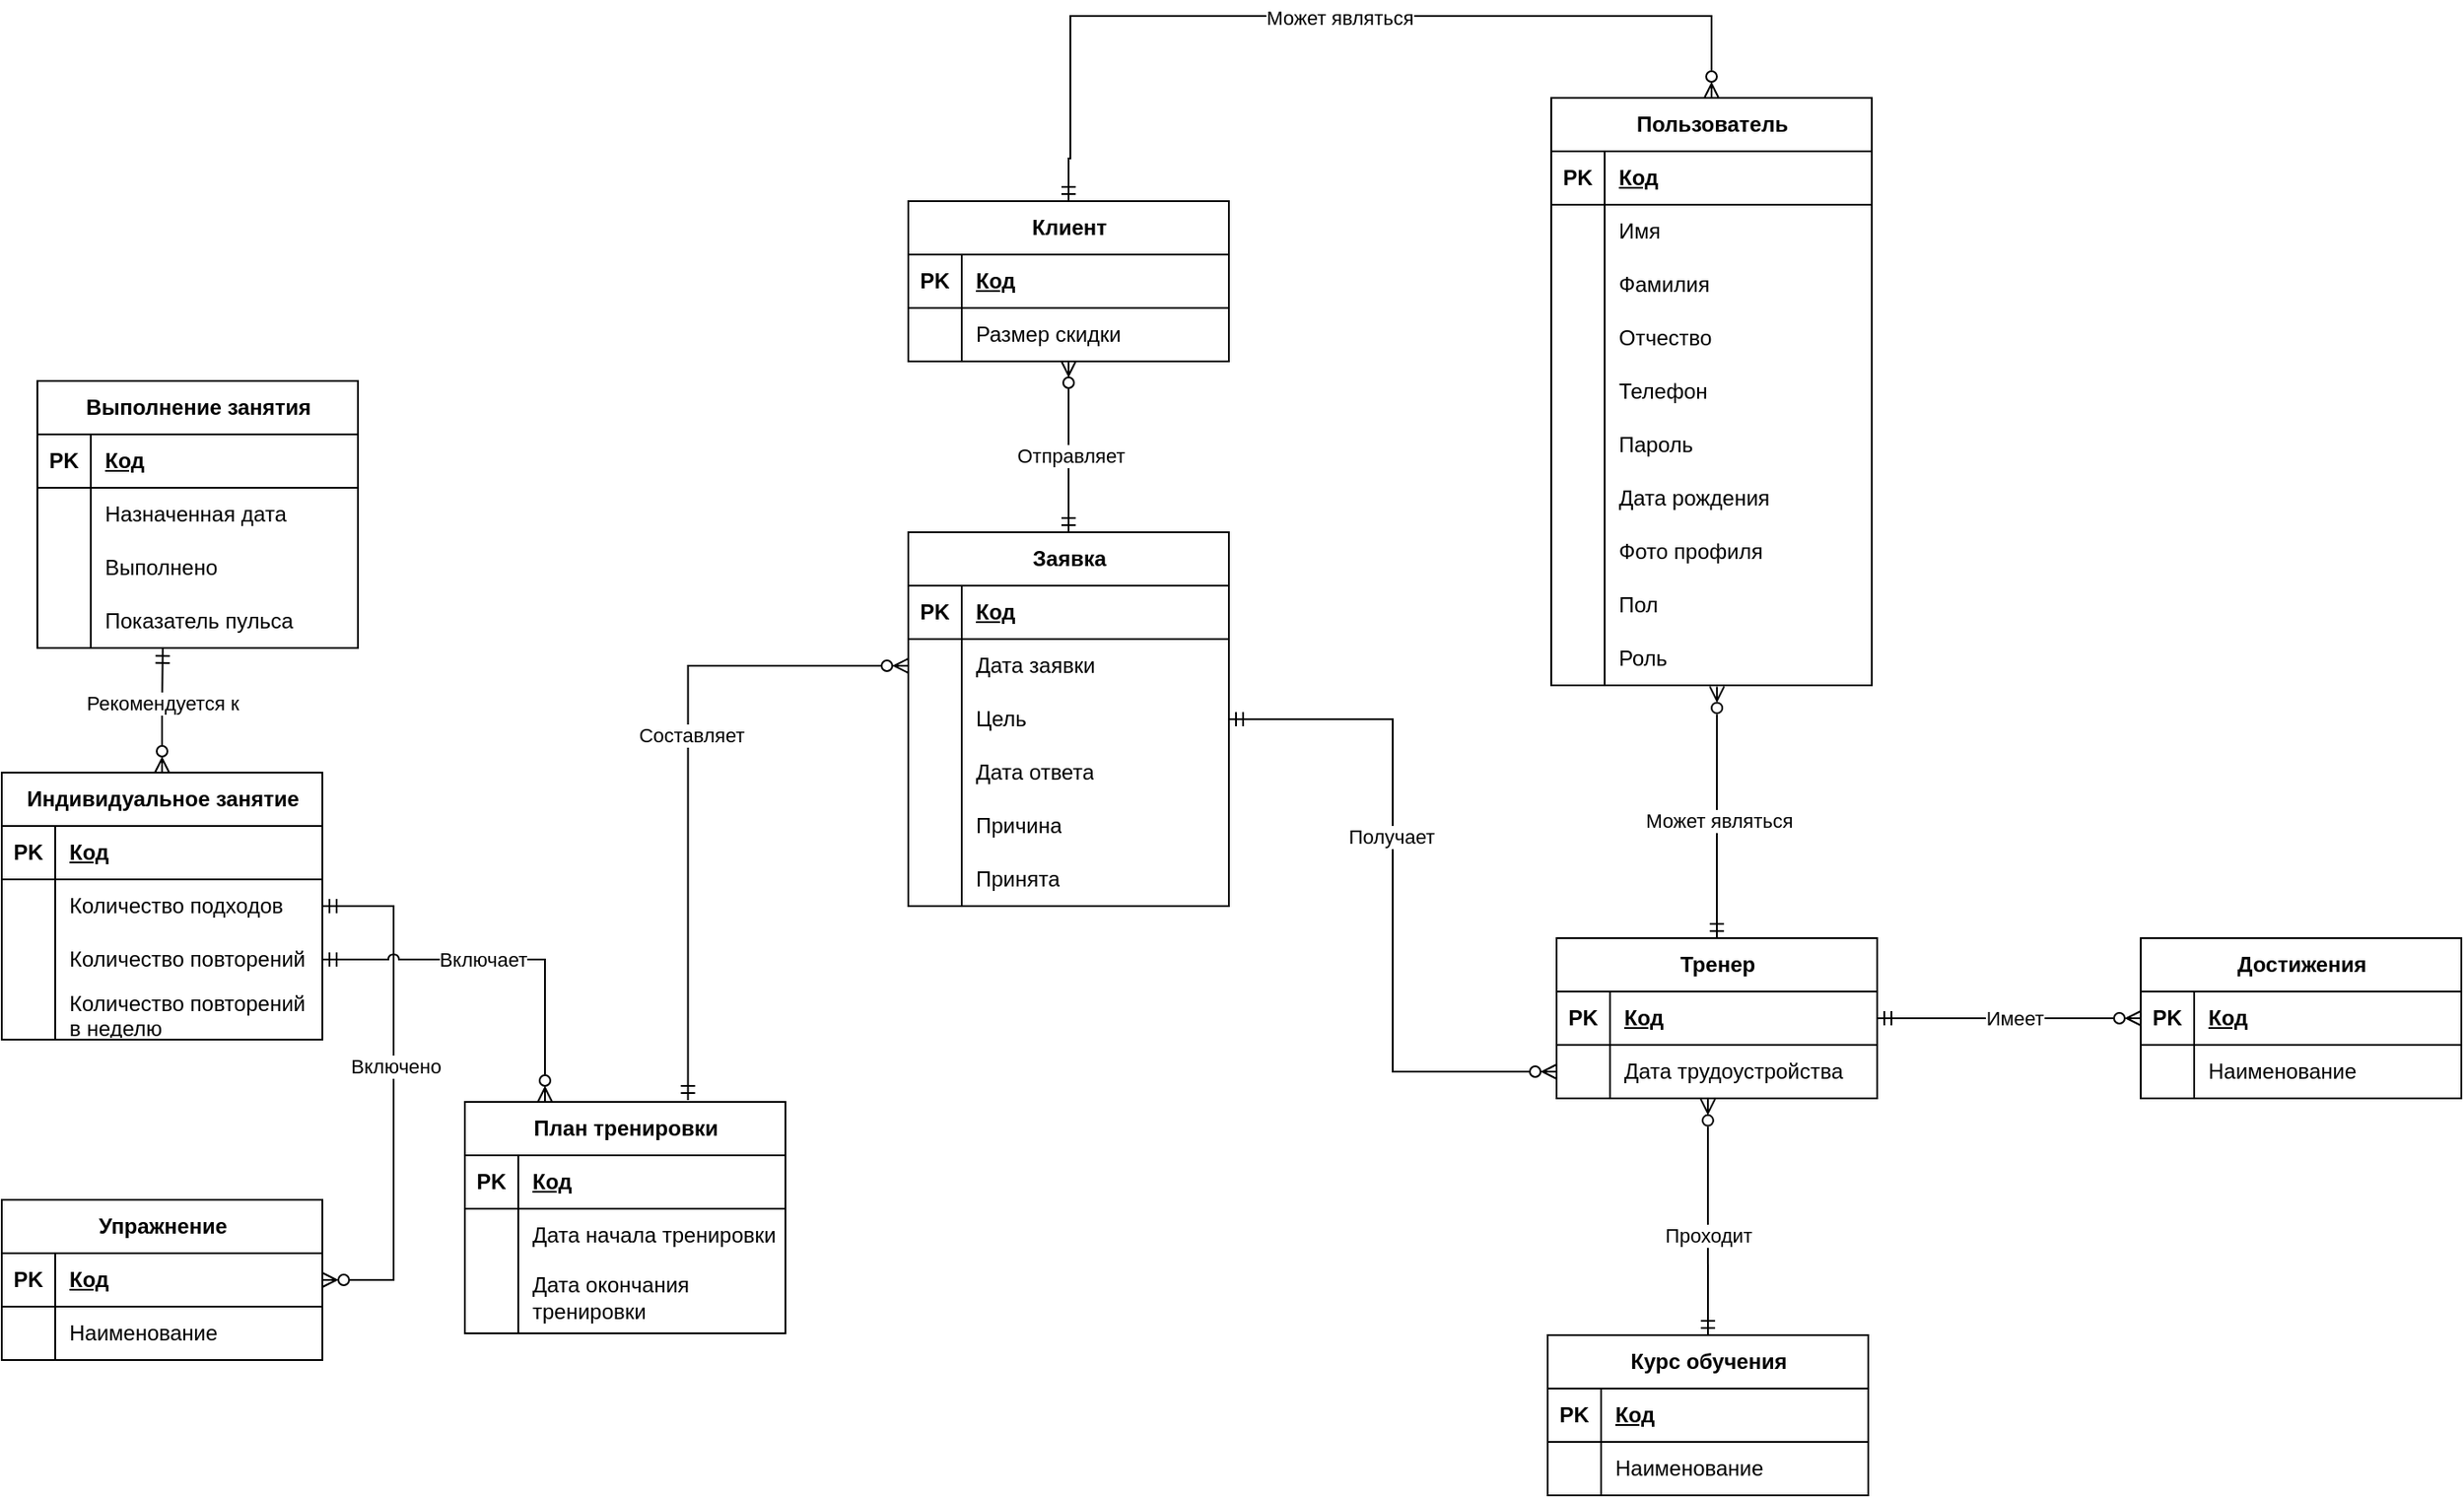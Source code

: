 <mxfile version="25.0.1">
  <diagram name="Страница — 1" id="RYhGgSNiMEsRl-E_5AmL">
    <mxGraphModel dx="1050" dy="570" grid="1" gridSize="10" guides="1" tooltips="1" connect="1" arrows="1" fold="1" page="1" pageScale="1" pageWidth="827" pageHeight="1169" math="0" shadow="0">
      <root>
        <mxCell id="0" />
        <mxCell id="1" parent="0" />
        <mxCell id="DE5UXyaDo5VjImSb7l6I-1" value="Выполнение занятия" style="shape=table;startSize=30;container=1;collapsible=1;childLayout=tableLayout;fixedRows=1;rowLines=0;fontStyle=1;align=center;resizeLast=1;html=1;" vertex="1" parent="1">
          <mxGeometry x="60" y="265" width="180" height="150" as="geometry" />
        </mxCell>
        <mxCell id="DE5UXyaDo5VjImSb7l6I-2" value="" style="shape=tableRow;horizontal=0;startSize=0;swimlaneHead=0;swimlaneBody=0;fillColor=none;collapsible=0;dropTarget=0;points=[[0,0.5],[1,0.5]];portConstraint=eastwest;top=0;left=0;right=0;bottom=1;" vertex="1" parent="DE5UXyaDo5VjImSb7l6I-1">
          <mxGeometry y="30" width="180" height="30" as="geometry" />
        </mxCell>
        <mxCell id="DE5UXyaDo5VjImSb7l6I-3" value="PK" style="shape=partialRectangle;connectable=0;fillColor=none;top=0;left=0;bottom=0;right=0;fontStyle=1;overflow=hidden;whiteSpace=wrap;html=1;" vertex="1" parent="DE5UXyaDo5VjImSb7l6I-2">
          <mxGeometry width="30" height="30" as="geometry">
            <mxRectangle width="30" height="30" as="alternateBounds" />
          </mxGeometry>
        </mxCell>
        <mxCell id="DE5UXyaDo5VjImSb7l6I-4" value="Код" style="shape=partialRectangle;connectable=0;fillColor=none;top=0;left=0;bottom=0;right=0;align=left;spacingLeft=6;fontStyle=5;overflow=hidden;whiteSpace=wrap;html=1;" vertex="1" parent="DE5UXyaDo5VjImSb7l6I-2">
          <mxGeometry x="30" width="150" height="30" as="geometry">
            <mxRectangle width="150" height="30" as="alternateBounds" />
          </mxGeometry>
        </mxCell>
        <mxCell id="DE5UXyaDo5VjImSb7l6I-5" value="" style="shape=tableRow;horizontal=0;startSize=0;swimlaneHead=0;swimlaneBody=0;fillColor=none;collapsible=0;dropTarget=0;points=[[0,0.5],[1,0.5]];portConstraint=eastwest;top=0;left=0;right=0;bottom=0;" vertex="1" parent="DE5UXyaDo5VjImSb7l6I-1">
          <mxGeometry y="60" width="180" height="30" as="geometry" />
        </mxCell>
        <mxCell id="DE5UXyaDo5VjImSb7l6I-6" value="" style="shape=partialRectangle;connectable=0;fillColor=none;top=0;left=0;bottom=0;right=0;editable=1;overflow=hidden;whiteSpace=wrap;html=1;" vertex="1" parent="DE5UXyaDo5VjImSb7l6I-5">
          <mxGeometry width="30" height="30" as="geometry">
            <mxRectangle width="30" height="30" as="alternateBounds" />
          </mxGeometry>
        </mxCell>
        <mxCell id="DE5UXyaDo5VjImSb7l6I-7" value="Назначенная дата" style="shape=partialRectangle;connectable=0;fillColor=none;top=0;left=0;bottom=0;right=0;align=left;spacingLeft=6;overflow=hidden;whiteSpace=wrap;html=1;" vertex="1" parent="DE5UXyaDo5VjImSb7l6I-5">
          <mxGeometry x="30" width="150" height="30" as="geometry">
            <mxRectangle width="150" height="30" as="alternateBounds" />
          </mxGeometry>
        </mxCell>
        <mxCell id="DE5UXyaDo5VjImSb7l6I-8" value="" style="shape=tableRow;horizontal=0;startSize=0;swimlaneHead=0;swimlaneBody=0;fillColor=none;collapsible=0;dropTarget=0;points=[[0,0.5],[1,0.5]];portConstraint=eastwest;top=0;left=0;right=0;bottom=0;" vertex="1" parent="DE5UXyaDo5VjImSb7l6I-1">
          <mxGeometry y="90" width="180" height="30" as="geometry" />
        </mxCell>
        <mxCell id="DE5UXyaDo5VjImSb7l6I-9" value="" style="shape=partialRectangle;connectable=0;fillColor=none;top=0;left=0;bottom=0;right=0;editable=1;overflow=hidden;whiteSpace=wrap;html=1;" vertex="1" parent="DE5UXyaDo5VjImSb7l6I-8">
          <mxGeometry width="30" height="30" as="geometry">
            <mxRectangle width="30" height="30" as="alternateBounds" />
          </mxGeometry>
        </mxCell>
        <mxCell id="DE5UXyaDo5VjImSb7l6I-10" value="Выполнено" style="shape=partialRectangle;connectable=0;fillColor=none;top=0;left=0;bottom=0;right=0;align=left;spacingLeft=6;overflow=hidden;whiteSpace=wrap;html=1;" vertex="1" parent="DE5UXyaDo5VjImSb7l6I-8">
          <mxGeometry x="30" width="150" height="30" as="geometry">
            <mxRectangle width="150" height="30" as="alternateBounds" />
          </mxGeometry>
        </mxCell>
        <mxCell id="DE5UXyaDo5VjImSb7l6I-11" value="" style="shape=tableRow;horizontal=0;startSize=0;swimlaneHead=0;swimlaneBody=0;fillColor=none;collapsible=0;dropTarget=0;points=[[0,0.5],[1,0.5]];portConstraint=eastwest;top=0;left=0;right=0;bottom=0;" vertex="1" parent="DE5UXyaDo5VjImSb7l6I-1">
          <mxGeometry y="120" width="180" height="30" as="geometry" />
        </mxCell>
        <mxCell id="DE5UXyaDo5VjImSb7l6I-12" value="" style="shape=partialRectangle;connectable=0;fillColor=none;top=0;left=0;bottom=0;right=0;editable=1;overflow=hidden;whiteSpace=wrap;html=1;" vertex="1" parent="DE5UXyaDo5VjImSb7l6I-11">
          <mxGeometry width="30" height="30" as="geometry">
            <mxRectangle width="30" height="30" as="alternateBounds" />
          </mxGeometry>
        </mxCell>
        <mxCell id="DE5UXyaDo5VjImSb7l6I-13" value="Показатель пульса" style="shape=partialRectangle;connectable=0;fillColor=none;top=0;left=0;bottom=0;right=0;align=left;spacingLeft=6;overflow=hidden;whiteSpace=wrap;html=1;" vertex="1" parent="DE5UXyaDo5VjImSb7l6I-11">
          <mxGeometry x="30" width="150" height="30" as="geometry">
            <mxRectangle width="150" height="30" as="alternateBounds" />
          </mxGeometry>
        </mxCell>
        <mxCell id="DE5UXyaDo5VjImSb7l6I-14" value="Индивидуальное занятие" style="shape=table;startSize=30;container=1;collapsible=1;childLayout=tableLayout;fixedRows=1;rowLines=0;fontStyle=1;align=center;resizeLast=1;html=1;" vertex="1" parent="1">
          <mxGeometry x="40" y="485" width="180" height="150" as="geometry" />
        </mxCell>
        <mxCell id="DE5UXyaDo5VjImSb7l6I-15" value="" style="shape=tableRow;horizontal=0;startSize=0;swimlaneHead=0;swimlaneBody=0;fillColor=none;collapsible=0;dropTarget=0;points=[[0,0.5],[1,0.5]];portConstraint=eastwest;top=0;left=0;right=0;bottom=1;" vertex="1" parent="DE5UXyaDo5VjImSb7l6I-14">
          <mxGeometry y="30" width="180" height="30" as="geometry" />
        </mxCell>
        <mxCell id="DE5UXyaDo5VjImSb7l6I-16" value="PK" style="shape=partialRectangle;connectable=0;fillColor=none;top=0;left=0;bottom=0;right=0;fontStyle=1;overflow=hidden;whiteSpace=wrap;html=1;" vertex="1" parent="DE5UXyaDo5VjImSb7l6I-15">
          <mxGeometry width="30" height="30" as="geometry">
            <mxRectangle width="30" height="30" as="alternateBounds" />
          </mxGeometry>
        </mxCell>
        <mxCell id="DE5UXyaDo5VjImSb7l6I-17" value="Код" style="shape=partialRectangle;connectable=0;fillColor=none;top=0;left=0;bottom=0;right=0;align=left;spacingLeft=6;fontStyle=5;overflow=hidden;whiteSpace=wrap;html=1;" vertex="1" parent="DE5UXyaDo5VjImSb7l6I-15">
          <mxGeometry x="30" width="150" height="30" as="geometry">
            <mxRectangle width="150" height="30" as="alternateBounds" />
          </mxGeometry>
        </mxCell>
        <mxCell id="DE5UXyaDo5VjImSb7l6I-18" value="" style="shape=tableRow;horizontal=0;startSize=0;swimlaneHead=0;swimlaneBody=0;fillColor=none;collapsible=0;dropTarget=0;points=[[0,0.5],[1,0.5]];portConstraint=eastwest;top=0;left=0;right=0;bottom=0;" vertex="1" parent="DE5UXyaDo5VjImSb7l6I-14">
          <mxGeometry y="60" width="180" height="30" as="geometry" />
        </mxCell>
        <mxCell id="DE5UXyaDo5VjImSb7l6I-19" value="" style="shape=partialRectangle;connectable=0;fillColor=none;top=0;left=0;bottom=0;right=0;editable=1;overflow=hidden;whiteSpace=wrap;html=1;" vertex="1" parent="DE5UXyaDo5VjImSb7l6I-18">
          <mxGeometry width="30" height="30" as="geometry">
            <mxRectangle width="30" height="30" as="alternateBounds" />
          </mxGeometry>
        </mxCell>
        <mxCell id="DE5UXyaDo5VjImSb7l6I-20" value="Количество подходов" style="shape=partialRectangle;connectable=0;fillColor=none;top=0;left=0;bottom=0;right=0;align=left;spacingLeft=6;overflow=hidden;whiteSpace=wrap;html=1;" vertex="1" parent="DE5UXyaDo5VjImSb7l6I-18">
          <mxGeometry x="30" width="150" height="30" as="geometry">
            <mxRectangle width="150" height="30" as="alternateBounds" />
          </mxGeometry>
        </mxCell>
        <mxCell id="DE5UXyaDo5VjImSb7l6I-21" value="" style="shape=tableRow;horizontal=0;startSize=0;swimlaneHead=0;swimlaneBody=0;fillColor=none;collapsible=0;dropTarget=0;points=[[0,0.5],[1,0.5]];portConstraint=eastwest;top=0;left=0;right=0;bottom=0;" vertex="1" parent="DE5UXyaDo5VjImSb7l6I-14">
          <mxGeometry y="90" width="180" height="30" as="geometry" />
        </mxCell>
        <mxCell id="DE5UXyaDo5VjImSb7l6I-22" value="" style="shape=partialRectangle;connectable=0;fillColor=none;top=0;left=0;bottom=0;right=0;editable=1;overflow=hidden;whiteSpace=wrap;html=1;" vertex="1" parent="DE5UXyaDo5VjImSb7l6I-21">
          <mxGeometry width="30" height="30" as="geometry">
            <mxRectangle width="30" height="30" as="alternateBounds" />
          </mxGeometry>
        </mxCell>
        <mxCell id="DE5UXyaDo5VjImSb7l6I-23" value="Количество повторений" style="shape=partialRectangle;connectable=0;fillColor=none;top=0;left=0;bottom=0;right=0;align=left;spacingLeft=6;overflow=hidden;whiteSpace=wrap;html=1;" vertex="1" parent="DE5UXyaDo5VjImSb7l6I-21">
          <mxGeometry x="30" width="150" height="30" as="geometry">
            <mxRectangle width="150" height="30" as="alternateBounds" />
          </mxGeometry>
        </mxCell>
        <mxCell id="DE5UXyaDo5VjImSb7l6I-24" value="" style="shape=tableRow;horizontal=0;startSize=0;swimlaneHead=0;swimlaneBody=0;fillColor=none;collapsible=0;dropTarget=0;points=[[0,0.5],[1,0.5]];portConstraint=eastwest;top=0;left=0;right=0;bottom=0;" vertex="1" parent="DE5UXyaDo5VjImSb7l6I-14">
          <mxGeometry y="120" width="180" height="30" as="geometry" />
        </mxCell>
        <mxCell id="DE5UXyaDo5VjImSb7l6I-25" value="" style="shape=partialRectangle;connectable=0;fillColor=none;top=0;left=0;bottom=0;right=0;editable=1;overflow=hidden;whiteSpace=wrap;html=1;" vertex="1" parent="DE5UXyaDo5VjImSb7l6I-24">
          <mxGeometry width="30" height="30" as="geometry">
            <mxRectangle width="30" height="30" as="alternateBounds" />
          </mxGeometry>
        </mxCell>
        <mxCell id="DE5UXyaDo5VjImSb7l6I-26" value="Количество повторений в неделю" style="shape=partialRectangle;connectable=0;fillColor=none;top=0;left=0;bottom=0;right=0;align=left;spacingLeft=6;overflow=hidden;whiteSpace=wrap;html=1;" vertex="1" parent="DE5UXyaDo5VjImSb7l6I-24">
          <mxGeometry x="30" width="150" height="30" as="geometry">
            <mxRectangle width="150" height="30" as="alternateBounds" />
          </mxGeometry>
        </mxCell>
        <mxCell id="DE5UXyaDo5VjImSb7l6I-27" value="Упражнение" style="shape=table;startSize=30;container=1;collapsible=1;childLayout=tableLayout;fixedRows=1;rowLines=0;fontStyle=1;align=center;resizeLast=1;html=1;" vertex="1" parent="1">
          <mxGeometry x="40" y="725" width="180" height="90" as="geometry" />
        </mxCell>
        <mxCell id="DE5UXyaDo5VjImSb7l6I-28" value="" style="shape=tableRow;horizontal=0;startSize=0;swimlaneHead=0;swimlaneBody=0;fillColor=none;collapsible=0;dropTarget=0;points=[[0,0.5],[1,0.5]];portConstraint=eastwest;top=0;left=0;right=0;bottom=1;" vertex="1" parent="DE5UXyaDo5VjImSb7l6I-27">
          <mxGeometry y="30" width="180" height="30" as="geometry" />
        </mxCell>
        <mxCell id="DE5UXyaDo5VjImSb7l6I-29" value="PK" style="shape=partialRectangle;connectable=0;fillColor=none;top=0;left=0;bottom=0;right=0;fontStyle=1;overflow=hidden;whiteSpace=wrap;html=1;" vertex="1" parent="DE5UXyaDo5VjImSb7l6I-28">
          <mxGeometry width="30" height="30" as="geometry">
            <mxRectangle width="30" height="30" as="alternateBounds" />
          </mxGeometry>
        </mxCell>
        <mxCell id="DE5UXyaDo5VjImSb7l6I-30" value="Код" style="shape=partialRectangle;connectable=0;fillColor=none;top=0;left=0;bottom=0;right=0;align=left;spacingLeft=6;fontStyle=5;overflow=hidden;whiteSpace=wrap;html=1;" vertex="1" parent="DE5UXyaDo5VjImSb7l6I-28">
          <mxGeometry x="30" width="150" height="30" as="geometry">
            <mxRectangle width="150" height="30" as="alternateBounds" />
          </mxGeometry>
        </mxCell>
        <mxCell id="DE5UXyaDo5VjImSb7l6I-31" value="" style="shape=tableRow;horizontal=0;startSize=0;swimlaneHead=0;swimlaneBody=0;fillColor=none;collapsible=0;dropTarget=0;points=[[0,0.5],[1,0.5]];portConstraint=eastwest;top=0;left=0;right=0;bottom=0;" vertex="1" parent="DE5UXyaDo5VjImSb7l6I-27">
          <mxGeometry y="60" width="180" height="30" as="geometry" />
        </mxCell>
        <mxCell id="DE5UXyaDo5VjImSb7l6I-32" value="" style="shape=partialRectangle;connectable=0;fillColor=none;top=0;left=0;bottom=0;right=0;editable=1;overflow=hidden;whiteSpace=wrap;html=1;" vertex="1" parent="DE5UXyaDo5VjImSb7l6I-31">
          <mxGeometry width="30" height="30" as="geometry">
            <mxRectangle width="30" height="30" as="alternateBounds" />
          </mxGeometry>
        </mxCell>
        <mxCell id="DE5UXyaDo5VjImSb7l6I-33" value="Наименование" style="shape=partialRectangle;connectable=0;fillColor=none;top=0;left=0;bottom=0;right=0;align=left;spacingLeft=6;overflow=hidden;whiteSpace=wrap;html=1;" vertex="1" parent="DE5UXyaDo5VjImSb7l6I-31">
          <mxGeometry x="30" width="150" height="30" as="geometry">
            <mxRectangle width="150" height="30" as="alternateBounds" />
          </mxGeometry>
        </mxCell>
        <mxCell id="DE5UXyaDo5VjImSb7l6I-125" style="edgeStyle=orthogonalEdgeStyle;rounded=0;orthogonalLoop=1;jettySize=auto;html=1;exitX=0.5;exitY=1;exitDx=0;exitDy=0;entryX=0.5;entryY=0;entryDx=0;entryDy=0;startArrow=ERzeroToMany;startFill=0;endArrow=ERmandOne;endFill=0;" edge="1" parent="1" source="DE5UXyaDo5VjImSb7l6I-40" target="DE5UXyaDo5VjImSb7l6I-53">
          <mxGeometry relative="1" as="geometry" />
        </mxCell>
        <mxCell id="DE5UXyaDo5VjImSb7l6I-126" value="Отправляет" style="edgeLabel;html=1;align=center;verticalAlign=middle;resizable=0;points=[];" vertex="1" connectable="0" parent="DE5UXyaDo5VjImSb7l6I-125">
          <mxGeometry x="0.09" y="1" relative="1" as="geometry">
            <mxPoint as="offset" />
          </mxGeometry>
        </mxCell>
        <mxCell id="DE5UXyaDo5VjImSb7l6I-40" value="Клиент" style="shape=table;startSize=30;container=1;collapsible=1;childLayout=tableLayout;fixedRows=1;rowLines=0;fontStyle=1;align=center;resizeLast=1;html=1;" vertex="1" parent="1">
          <mxGeometry x="549" y="164" width="180" height="90" as="geometry" />
        </mxCell>
        <mxCell id="DE5UXyaDo5VjImSb7l6I-41" value="" style="shape=tableRow;horizontal=0;startSize=0;swimlaneHead=0;swimlaneBody=0;fillColor=none;collapsible=0;dropTarget=0;points=[[0,0.5],[1,0.5]];portConstraint=eastwest;top=0;left=0;right=0;bottom=1;" vertex="1" parent="DE5UXyaDo5VjImSb7l6I-40">
          <mxGeometry y="30" width="180" height="30" as="geometry" />
        </mxCell>
        <mxCell id="DE5UXyaDo5VjImSb7l6I-42" value="PK" style="shape=partialRectangle;connectable=0;fillColor=none;top=0;left=0;bottom=0;right=0;fontStyle=1;overflow=hidden;whiteSpace=wrap;html=1;" vertex="1" parent="DE5UXyaDo5VjImSb7l6I-41">
          <mxGeometry width="30" height="30" as="geometry">
            <mxRectangle width="30" height="30" as="alternateBounds" />
          </mxGeometry>
        </mxCell>
        <mxCell id="DE5UXyaDo5VjImSb7l6I-43" value="Код" style="shape=partialRectangle;connectable=0;fillColor=none;top=0;left=0;bottom=0;right=0;align=left;spacingLeft=6;fontStyle=5;overflow=hidden;whiteSpace=wrap;html=1;" vertex="1" parent="DE5UXyaDo5VjImSb7l6I-41">
          <mxGeometry x="30" width="150" height="30" as="geometry">
            <mxRectangle width="150" height="30" as="alternateBounds" />
          </mxGeometry>
        </mxCell>
        <mxCell id="DE5UXyaDo5VjImSb7l6I-44" value="" style="shape=tableRow;horizontal=0;startSize=0;swimlaneHead=0;swimlaneBody=0;fillColor=none;collapsible=0;dropTarget=0;points=[[0,0.5],[1,0.5]];portConstraint=eastwest;top=0;left=0;right=0;bottom=0;" vertex="1" parent="DE5UXyaDo5VjImSb7l6I-40">
          <mxGeometry y="60" width="180" height="30" as="geometry" />
        </mxCell>
        <mxCell id="DE5UXyaDo5VjImSb7l6I-45" value="" style="shape=partialRectangle;connectable=0;fillColor=none;top=0;left=0;bottom=0;right=0;editable=1;overflow=hidden;whiteSpace=wrap;html=1;" vertex="1" parent="DE5UXyaDo5VjImSb7l6I-44">
          <mxGeometry width="30" height="30" as="geometry">
            <mxRectangle width="30" height="30" as="alternateBounds" />
          </mxGeometry>
        </mxCell>
        <mxCell id="DE5UXyaDo5VjImSb7l6I-46" value="Размер скидки" style="shape=partialRectangle;connectable=0;fillColor=none;top=0;left=0;bottom=0;right=0;align=left;spacingLeft=6;overflow=hidden;whiteSpace=wrap;html=1;" vertex="1" parent="DE5UXyaDo5VjImSb7l6I-44">
          <mxGeometry x="30" width="150" height="30" as="geometry">
            <mxRectangle width="150" height="30" as="alternateBounds" />
          </mxGeometry>
        </mxCell>
        <mxCell id="DE5UXyaDo5VjImSb7l6I-53" value="Заявка" style="shape=table;startSize=30;container=1;collapsible=1;childLayout=tableLayout;fixedRows=1;rowLines=0;fontStyle=1;align=center;resizeLast=1;html=1;" vertex="1" parent="1">
          <mxGeometry x="549" y="350" width="180" height="210" as="geometry" />
        </mxCell>
        <mxCell id="DE5UXyaDo5VjImSb7l6I-54" value="" style="shape=tableRow;horizontal=0;startSize=0;swimlaneHead=0;swimlaneBody=0;fillColor=none;collapsible=0;dropTarget=0;points=[[0,0.5],[1,0.5]];portConstraint=eastwest;top=0;left=0;right=0;bottom=1;" vertex="1" parent="DE5UXyaDo5VjImSb7l6I-53">
          <mxGeometry y="30" width="180" height="30" as="geometry" />
        </mxCell>
        <mxCell id="DE5UXyaDo5VjImSb7l6I-55" value="PK" style="shape=partialRectangle;connectable=0;fillColor=none;top=0;left=0;bottom=0;right=0;fontStyle=1;overflow=hidden;whiteSpace=wrap;html=1;" vertex="1" parent="DE5UXyaDo5VjImSb7l6I-54">
          <mxGeometry width="30" height="30" as="geometry">
            <mxRectangle width="30" height="30" as="alternateBounds" />
          </mxGeometry>
        </mxCell>
        <mxCell id="DE5UXyaDo5VjImSb7l6I-56" value="Код" style="shape=partialRectangle;connectable=0;fillColor=none;top=0;left=0;bottom=0;right=0;align=left;spacingLeft=6;fontStyle=5;overflow=hidden;whiteSpace=wrap;html=1;" vertex="1" parent="DE5UXyaDo5VjImSb7l6I-54">
          <mxGeometry x="30" width="150" height="30" as="geometry">
            <mxRectangle width="150" height="30" as="alternateBounds" />
          </mxGeometry>
        </mxCell>
        <mxCell id="DE5UXyaDo5VjImSb7l6I-57" value="" style="shape=tableRow;horizontal=0;startSize=0;swimlaneHead=0;swimlaneBody=0;fillColor=none;collapsible=0;dropTarget=0;points=[[0,0.5],[1,0.5]];portConstraint=eastwest;top=0;left=0;right=0;bottom=0;" vertex="1" parent="DE5UXyaDo5VjImSb7l6I-53">
          <mxGeometry y="60" width="180" height="30" as="geometry" />
        </mxCell>
        <mxCell id="DE5UXyaDo5VjImSb7l6I-58" value="" style="shape=partialRectangle;connectable=0;fillColor=none;top=0;left=0;bottom=0;right=0;editable=1;overflow=hidden;whiteSpace=wrap;html=1;" vertex="1" parent="DE5UXyaDo5VjImSb7l6I-57">
          <mxGeometry width="30" height="30" as="geometry">
            <mxRectangle width="30" height="30" as="alternateBounds" />
          </mxGeometry>
        </mxCell>
        <mxCell id="DE5UXyaDo5VjImSb7l6I-59" value="Дата заявки" style="shape=partialRectangle;connectable=0;fillColor=none;top=0;left=0;bottom=0;right=0;align=left;spacingLeft=6;overflow=hidden;whiteSpace=wrap;html=1;" vertex="1" parent="DE5UXyaDo5VjImSb7l6I-57">
          <mxGeometry x="30" width="150" height="30" as="geometry">
            <mxRectangle width="150" height="30" as="alternateBounds" />
          </mxGeometry>
        </mxCell>
        <mxCell id="DE5UXyaDo5VjImSb7l6I-60" value="" style="shape=tableRow;horizontal=0;startSize=0;swimlaneHead=0;swimlaneBody=0;fillColor=none;collapsible=0;dropTarget=0;points=[[0,0.5],[1,0.5]];portConstraint=eastwest;top=0;left=0;right=0;bottom=0;" vertex="1" parent="DE5UXyaDo5VjImSb7l6I-53">
          <mxGeometry y="90" width="180" height="30" as="geometry" />
        </mxCell>
        <mxCell id="DE5UXyaDo5VjImSb7l6I-61" value="" style="shape=partialRectangle;connectable=0;fillColor=none;top=0;left=0;bottom=0;right=0;editable=1;overflow=hidden;whiteSpace=wrap;html=1;" vertex="1" parent="DE5UXyaDo5VjImSb7l6I-60">
          <mxGeometry width="30" height="30" as="geometry">
            <mxRectangle width="30" height="30" as="alternateBounds" />
          </mxGeometry>
        </mxCell>
        <mxCell id="DE5UXyaDo5VjImSb7l6I-62" value="Цель" style="shape=partialRectangle;connectable=0;fillColor=none;top=0;left=0;bottom=0;right=0;align=left;spacingLeft=6;overflow=hidden;whiteSpace=wrap;html=1;" vertex="1" parent="DE5UXyaDo5VjImSb7l6I-60">
          <mxGeometry x="30" width="150" height="30" as="geometry">
            <mxRectangle width="150" height="30" as="alternateBounds" />
          </mxGeometry>
        </mxCell>
        <mxCell id="DE5UXyaDo5VjImSb7l6I-63" value="" style="shape=tableRow;horizontal=0;startSize=0;swimlaneHead=0;swimlaneBody=0;fillColor=none;collapsible=0;dropTarget=0;points=[[0,0.5],[1,0.5]];portConstraint=eastwest;top=0;left=0;right=0;bottom=0;" vertex="1" parent="DE5UXyaDo5VjImSb7l6I-53">
          <mxGeometry y="120" width="180" height="30" as="geometry" />
        </mxCell>
        <mxCell id="DE5UXyaDo5VjImSb7l6I-64" value="" style="shape=partialRectangle;connectable=0;fillColor=none;top=0;left=0;bottom=0;right=0;editable=1;overflow=hidden;whiteSpace=wrap;html=1;" vertex="1" parent="DE5UXyaDo5VjImSb7l6I-63">
          <mxGeometry width="30" height="30" as="geometry">
            <mxRectangle width="30" height="30" as="alternateBounds" />
          </mxGeometry>
        </mxCell>
        <mxCell id="DE5UXyaDo5VjImSb7l6I-65" value="Дата ответа" style="shape=partialRectangle;connectable=0;fillColor=none;top=0;left=0;bottom=0;right=0;align=left;spacingLeft=6;overflow=hidden;whiteSpace=wrap;html=1;" vertex="1" parent="DE5UXyaDo5VjImSb7l6I-63">
          <mxGeometry x="30" width="150" height="30" as="geometry">
            <mxRectangle width="150" height="30" as="alternateBounds" />
          </mxGeometry>
        </mxCell>
        <mxCell id="DE5UXyaDo5VjImSb7l6I-240" value="" style="shape=tableRow;horizontal=0;startSize=0;swimlaneHead=0;swimlaneBody=0;fillColor=none;collapsible=0;dropTarget=0;points=[[0,0.5],[1,0.5]];portConstraint=eastwest;top=0;left=0;right=0;bottom=0;" vertex="1" parent="DE5UXyaDo5VjImSb7l6I-53">
          <mxGeometry y="150" width="180" height="30" as="geometry" />
        </mxCell>
        <mxCell id="DE5UXyaDo5VjImSb7l6I-241" value="" style="shape=partialRectangle;connectable=0;fillColor=none;top=0;left=0;bottom=0;right=0;editable=1;overflow=hidden;whiteSpace=wrap;html=1;" vertex="1" parent="DE5UXyaDo5VjImSb7l6I-240">
          <mxGeometry width="30" height="30" as="geometry">
            <mxRectangle width="30" height="30" as="alternateBounds" />
          </mxGeometry>
        </mxCell>
        <mxCell id="DE5UXyaDo5VjImSb7l6I-242" value="Причина" style="shape=partialRectangle;connectable=0;fillColor=none;top=0;left=0;bottom=0;right=0;align=left;spacingLeft=6;overflow=hidden;whiteSpace=wrap;html=1;" vertex="1" parent="DE5UXyaDo5VjImSb7l6I-240">
          <mxGeometry x="30" width="150" height="30" as="geometry">
            <mxRectangle width="150" height="30" as="alternateBounds" />
          </mxGeometry>
        </mxCell>
        <mxCell id="DE5UXyaDo5VjImSb7l6I-243" value="" style="shape=tableRow;horizontal=0;startSize=0;swimlaneHead=0;swimlaneBody=0;fillColor=none;collapsible=0;dropTarget=0;points=[[0,0.5],[1,0.5]];portConstraint=eastwest;top=0;left=0;right=0;bottom=0;" vertex="1" parent="DE5UXyaDo5VjImSb7l6I-53">
          <mxGeometry y="180" width="180" height="30" as="geometry" />
        </mxCell>
        <mxCell id="DE5UXyaDo5VjImSb7l6I-244" value="" style="shape=partialRectangle;connectable=0;fillColor=none;top=0;left=0;bottom=0;right=0;editable=1;overflow=hidden;whiteSpace=wrap;html=1;" vertex="1" parent="DE5UXyaDo5VjImSb7l6I-243">
          <mxGeometry width="30" height="30" as="geometry">
            <mxRectangle width="30" height="30" as="alternateBounds" />
          </mxGeometry>
        </mxCell>
        <mxCell id="DE5UXyaDo5VjImSb7l6I-245" value="Принята" style="shape=partialRectangle;connectable=0;fillColor=none;top=0;left=0;bottom=0;right=0;align=left;spacingLeft=6;overflow=hidden;whiteSpace=wrap;html=1;" vertex="1" parent="DE5UXyaDo5VjImSb7l6I-243">
          <mxGeometry x="30" width="150" height="30" as="geometry">
            <mxRectangle width="150" height="30" as="alternateBounds" />
          </mxGeometry>
        </mxCell>
        <mxCell id="DE5UXyaDo5VjImSb7l6I-66" value="План тренировки" style="shape=table;startSize=30;container=1;collapsible=1;childLayout=tableLayout;fixedRows=1;rowLines=0;fontStyle=1;align=center;resizeLast=1;html=1;" vertex="1" parent="1">
          <mxGeometry x="300" y="670" width="180" height="130" as="geometry" />
        </mxCell>
        <mxCell id="DE5UXyaDo5VjImSb7l6I-67" value="" style="shape=tableRow;horizontal=0;startSize=0;swimlaneHead=0;swimlaneBody=0;fillColor=none;collapsible=0;dropTarget=0;points=[[0,0.5],[1,0.5]];portConstraint=eastwest;top=0;left=0;right=0;bottom=1;" vertex="1" parent="DE5UXyaDo5VjImSb7l6I-66">
          <mxGeometry y="30" width="180" height="30" as="geometry" />
        </mxCell>
        <mxCell id="DE5UXyaDo5VjImSb7l6I-68" value="PK" style="shape=partialRectangle;connectable=0;fillColor=none;top=0;left=0;bottom=0;right=0;fontStyle=1;overflow=hidden;whiteSpace=wrap;html=1;" vertex="1" parent="DE5UXyaDo5VjImSb7l6I-67">
          <mxGeometry width="30" height="30" as="geometry">
            <mxRectangle width="30" height="30" as="alternateBounds" />
          </mxGeometry>
        </mxCell>
        <mxCell id="DE5UXyaDo5VjImSb7l6I-69" value="Код" style="shape=partialRectangle;connectable=0;fillColor=none;top=0;left=0;bottom=0;right=0;align=left;spacingLeft=6;fontStyle=5;overflow=hidden;whiteSpace=wrap;html=1;" vertex="1" parent="DE5UXyaDo5VjImSb7l6I-67">
          <mxGeometry x="30" width="150" height="30" as="geometry">
            <mxRectangle width="150" height="30" as="alternateBounds" />
          </mxGeometry>
        </mxCell>
        <mxCell id="DE5UXyaDo5VjImSb7l6I-70" value="" style="shape=tableRow;horizontal=0;startSize=0;swimlaneHead=0;swimlaneBody=0;fillColor=none;collapsible=0;dropTarget=0;points=[[0,0.5],[1,0.5]];portConstraint=eastwest;top=0;left=0;right=0;bottom=0;" vertex="1" parent="DE5UXyaDo5VjImSb7l6I-66">
          <mxGeometry y="60" width="180" height="30" as="geometry" />
        </mxCell>
        <mxCell id="DE5UXyaDo5VjImSb7l6I-71" value="" style="shape=partialRectangle;connectable=0;fillColor=none;top=0;left=0;bottom=0;right=0;editable=1;overflow=hidden;whiteSpace=wrap;html=1;" vertex="1" parent="DE5UXyaDo5VjImSb7l6I-70">
          <mxGeometry width="30" height="30" as="geometry">
            <mxRectangle width="30" height="30" as="alternateBounds" />
          </mxGeometry>
        </mxCell>
        <mxCell id="DE5UXyaDo5VjImSb7l6I-72" value="Дата начала тренировки" style="shape=partialRectangle;connectable=0;fillColor=none;top=0;left=0;bottom=0;right=0;align=left;spacingLeft=6;overflow=hidden;whiteSpace=wrap;html=1;" vertex="1" parent="DE5UXyaDo5VjImSb7l6I-70">
          <mxGeometry x="30" width="150" height="30" as="geometry">
            <mxRectangle width="150" height="30" as="alternateBounds" />
          </mxGeometry>
        </mxCell>
        <mxCell id="DE5UXyaDo5VjImSb7l6I-73" value="" style="shape=tableRow;horizontal=0;startSize=0;swimlaneHead=0;swimlaneBody=0;fillColor=none;collapsible=0;dropTarget=0;points=[[0,0.5],[1,0.5]];portConstraint=eastwest;top=0;left=0;right=0;bottom=0;" vertex="1" parent="DE5UXyaDo5VjImSb7l6I-66">
          <mxGeometry y="90" width="180" height="40" as="geometry" />
        </mxCell>
        <mxCell id="DE5UXyaDo5VjImSb7l6I-74" value="" style="shape=partialRectangle;connectable=0;fillColor=none;top=0;left=0;bottom=0;right=0;editable=1;overflow=hidden;whiteSpace=wrap;html=1;" vertex="1" parent="DE5UXyaDo5VjImSb7l6I-73">
          <mxGeometry width="30" height="40" as="geometry">
            <mxRectangle width="30" height="40" as="alternateBounds" />
          </mxGeometry>
        </mxCell>
        <mxCell id="DE5UXyaDo5VjImSb7l6I-75" value="Дата окончания тренировки" style="shape=partialRectangle;connectable=0;fillColor=none;top=0;left=0;bottom=0;right=0;align=left;spacingLeft=6;overflow=hidden;whiteSpace=wrap;html=1;" vertex="1" parent="DE5UXyaDo5VjImSb7l6I-73">
          <mxGeometry x="30" width="150" height="40" as="geometry">
            <mxRectangle width="150" height="40" as="alternateBounds" />
          </mxGeometry>
        </mxCell>
        <mxCell id="DE5UXyaDo5VjImSb7l6I-79" value="Пользователь" style="shape=table;startSize=30;container=1;collapsible=1;childLayout=tableLayout;fixedRows=1;rowLines=0;fontStyle=1;align=center;resizeLast=1;html=1;" vertex="1" parent="1">
          <mxGeometry x="910" y="106" width="180" height="330" as="geometry" />
        </mxCell>
        <mxCell id="DE5UXyaDo5VjImSb7l6I-80" value="" style="shape=tableRow;horizontal=0;startSize=0;swimlaneHead=0;swimlaneBody=0;fillColor=none;collapsible=0;dropTarget=0;points=[[0,0.5],[1,0.5]];portConstraint=eastwest;top=0;left=0;right=0;bottom=1;" vertex="1" parent="DE5UXyaDo5VjImSb7l6I-79">
          <mxGeometry y="30" width="180" height="30" as="geometry" />
        </mxCell>
        <mxCell id="DE5UXyaDo5VjImSb7l6I-81" value="PK" style="shape=partialRectangle;connectable=0;fillColor=none;top=0;left=0;bottom=0;right=0;fontStyle=1;overflow=hidden;whiteSpace=wrap;html=1;" vertex="1" parent="DE5UXyaDo5VjImSb7l6I-80">
          <mxGeometry width="30" height="30" as="geometry">
            <mxRectangle width="30" height="30" as="alternateBounds" />
          </mxGeometry>
        </mxCell>
        <mxCell id="DE5UXyaDo5VjImSb7l6I-82" value="Код" style="shape=partialRectangle;connectable=0;fillColor=none;top=0;left=0;bottom=0;right=0;align=left;spacingLeft=6;fontStyle=5;overflow=hidden;whiteSpace=wrap;html=1;" vertex="1" parent="DE5UXyaDo5VjImSb7l6I-80">
          <mxGeometry x="30" width="150" height="30" as="geometry">
            <mxRectangle width="150" height="30" as="alternateBounds" />
          </mxGeometry>
        </mxCell>
        <mxCell id="DE5UXyaDo5VjImSb7l6I-83" value="" style="shape=tableRow;horizontal=0;startSize=0;swimlaneHead=0;swimlaneBody=0;fillColor=none;collapsible=0;dropTarget=0;points=[[0,0.5],[1,0.5]];portConstraint=eastwest;top=0;left=0;right=0;bottom=0;" vertex="1" parent="DE5UXyaDo5VjImSb7l6I-79">
          <mxGeometry y="60" width="180" height="30" as="geometry" />
        </mxCell>
        <mxCell id="DE5UXyaDo5VjImSb7l6I-84" value="" style="shape=partialRectangle;connectable=0;fillColor=none;top=0;left=0;bottom=0;right=0;editable=1;overflow=hidden;whiteSpace=wrap;html=1;" vertex="1" parent="DE5UXyaDo5VjImSb7l6I-83">
          <mxGeometry width="30" height="30" as="geometry">
            <mxRectangle width="30" height="30" as="alternateBounds" />
          </mxGeometry>
        </mxCell>
        <mxCell id="DE5UXyaDo5VjImSb7l6I-85" value="Имя" style="shape=partialRectangle;connectable=0;fillColor=none;top=0;left=0;bottom=0;right=0;align=left;spacingLeft=6;overflow=hidden;whiteSpace=wrap;html=1;" vertex="1" parent="DE5UXyaDo5VjImSb7l6I-83">
          <mxGeometry x="30" width="150" height="30" as="geometry">
            <mxRectangle width="150" height="30" as="alternateBounds" />
          </mxGeometry>
        </mxCell>
        <mxCell id="DE5UXyaDo5VjImSb7l6I-86" value="" style="shape=tableRow;horizontal=0;startSize=0;swimlaneHead=0;swimlaneBody=0;fillColor=none;collapsible=0;dropTarget=0;points=[[0,0.5],[1,0.5]];portConstraint=eastwest;top=0;left=0;right=0;bottom=0;" vertex="1" parent="DE5UXyaDo5VjImSb7l6I-79">
          <mxGeometry y="90" width="180" height="30" as="geometry" />
        </mxCell>
        <mxCell id="DE5UXyaDo5VjImSb7l6I-87" value="" style="shape=partialRectangle;connectable=0;fillColor=none;top=0;left=0;bottom=0;right=0;editable=1;overflow=hidden;whiteSpace=wrap;html=1;" vertex="1" parent="DE5UXyaDo5VjImSb7l6I-86">
          <mxGeometry width="30" height="30" as="geometry">
            <mxRectangle width="30" height="30" as="alternateBounds" />
          </mxGeometry>
        </mxCell>
        <mxCell id="DE5UXyaDo5VjImSb7l6I-88" value="Фамилия" style="shape=partialRectangle;connectable=0;fillColor=none;top=0;left=0;bottom=0;right=0;align=left;spacingLeft=6;overflow=hidden;whiteSpace=wrap;html=1;" vertex="1" parent="DE5UXyaDo5VjImSb7l6I-86">
          <mxGeometry x="30" width="150" height="30" as="geometry">
            <mxRectangle width="150" height="30" as="alternateBounds" />
          </mxGeometry>
        </mxCell>
        <mxCell id="DE5UXyaDo5VjImSb7l6I-89" value="" style="shape=tableRow;horizontal=0;startSize=0;swimlaneHead=0;swimlaneBody=0;fillColor=none;collapsible=0;dropTarget=0;points=[[0,0.5],[1,0.5]];portConstraint=eastwest;top=0;left=0;right=0;bottom=0;" vertex="1" parent="DE5UXyaDo5VjImSb7l6I-79">
          <mxGeometry y="120" width="180" height="30" as="geometry" />
        </mxCell>
        <mxCell id="DE5UXyaDo5VjImSb7l6I-90" value="" style="shape=partialRectangle;connectable=0;fillColor=none;top=0;left=0;bottom=0;right=0;editable=1;overflow=hidden;whiteSpace=wrap;html=1;" vertex="1" parent="DE5UXyaDo5VjImSb7l6I-89">
          <mxGeometry width="30" height="30" as="geometry">
            <mxRectangle width="30" height="30" as="alternateBounds" />
          </mxGeometry>
        </mxCell>
        <mxCell id="DE5UXyaDo5VjImSb7l6I-91" value="Отчество" style="shape=partialRectangle;connectable=0;fillColor=none;top=0;left=0;bottom=0;right=0;align=left;spacingLeft=6;overflow=hidden;whiteSpace=wrap;html=1;" vertex="1" parent="DE5UXyaDo5VjImSb7l6I-89">
          <mxGeometry x="30" width="150" height="30" as="geometry">
            <mxRectangle width="150" height="30" as="alternateBounds" />
          </mxGeometry>
        </mxCell>
        <mxCell id="DE5UXyaDo5VjImSb7l6I-222" value="" style="shape=tableRow;horizontal=0;startSize=0;swimlaneHead=0;swimlaneBody=0;fillColor=none;collapsible=0;dropTarget=0;points=[[0,0.5],[1,0.5]];portConstraint=eastwest;top=0;left=0;right=0;bottom=0;" vertex="1" parent="DE5UXyaDo5VjImSb7l6I-79">
          <mxGeometry y="150" width="180" height="30" as="geometry" />
        </mxCell>
        <mxCell id="DE5UXyaDo5VjImSb7l6I-223" value="" style="shape=partialRectangle;connectable=0;fillColor=none;top=0;left=0;bottom=0;right=0;editable=1;overflow=hidden;whiteSpace=wrap;html=1;" vertex="1" parent="DE5UXyaDo5VjImSb7l6I-222">
          <mxGeometry width="30" height="30" as="geometry">
            <mxRectangle width="30" height="30" as="alternateBounds" />
          </mxGeometry>
        </mxCell>
        <mxCell id="DE5UXyaDo5VjImSb7l6I-224" value="Телефон" style="shape=partialRectangle;connectable=0;fillColor=none;top=0;left=0;bottom=0;right=0;align=left;spacingLeft=6;overflow=hidden;whiteSpace=wrap;html=1;" vertex="1" parent="DE5UXyaDo5VjImSb7l6I-222">
          <mxGeometry x="30" width="150" height="30" as="geometry">
            <mxRectangle width="150" height="30" as="alternateBounds" />
          </mxGeometry>
        </mxCell>
        <mxCell id="DE5UXyaDo5VjImSb7l6I-225" value="" style="shape=tableRow;horizontal=0;startSize=0;swimlaneHead=0;swimlaneBody=0;fillColor=none;collapsible=0;dropTarget=0;points=[[0,0.5],[1,0.5]];portConstraint=eastwest;top=0;left=0;right=0;bottom=0;" vertex="1" parent="DE5UXyaDo5VjImSb7l6I-79">
          <mxGeometry y="180" width="180" height="30" as="geometry" />
        </mxCell>
        <mxCell id="DE5UXyaDo5VjImSb7l6I-226" value="" style="shape=partialRectangle;connectable=0;fillColor=none;top=0;left=0;bottom=0;right=0;editable=1;overflow=hidden;whiteSpace=wrap;html=1;" vertex="1" parent="DE5UXyaDo5VjImSb7l6I-225">
          <mxGeometry width="30" height="30" as="geometry">
            <mxRectangle width="30" height="30" as="alternateBounds" />
          </mxGeometry>
        </mxCell>
        <mxCell id="DE5UXyaDo5VjImSb7l6I-227" value="Пароль" style="shape=partialRectangle;connectable=0;fillColor=none;top=0;left=0;bottom=0;right=0;align=left;spacingLeft=6;overflow=hidden;whiteSpace=wrap;html=1;" vertex="1" parent="DE5UXyaDo5VjImSb7l6I-225">
          <mxGeometry x="30" width="150" height="30" as="geometry">
            <mxRectangle width="150" height="30" as="alternateBounds" />
          </mxGeometry>
        </mxCell>
        <mxCell id="DE5UXyaDo5VjImSb7l6I-228" value="" style="shape=tableRow;horizontal=0;startSize=0;swimlaneHead=0;swimlaneBody=0;fillColor=none;collapsible=0;dropTarget=0;points=[[0,0.5],[1,0.5]];portConstraint=eastwest;top=0;left=0;right=0;bottom=0;" vertex="1" parent="DE5UXyaDo5VjImSb7l6I-79">
          <mxGeometry y="210" width="180" height="30" as="geometry" />
        </mxCell>
        <mxCell id="DE5UXyaDo5VjImSb7l6I-229" value="" style="shape=partialRectangle;connectable=0;fillColor=none;top=0;left=0;bottom=0;right=0;editable=1;overflow=hidden;whiteSpace=wrap;html=1;" vertex="1" parent="DE5UXyaDo5VjImSb7l6I-228">
          <mxGeometry width="30" height="30" as="geometry">
            <mxRectangle width="30" height="30" as="alternateBounds" />
          </mxGeometry>
        </mxCell>
        <mxCell id="DE5UXyaDo5VjImSb7l6I-230" value="Дата рождения" style="shape=partialRectangle;connectable=0;fillColor=none;top=0;left=0;bottom=0;right=0;align=left;spacingLeft=6;overflow=hidden;whiteSpace=wrap;html=1;" vertex="1" parent="DE5UXyaDo5VjImSb7l6I-228">
          <mxGeometry x="30" width="150" height="30" as="geometry">
            <mxRectangle width="150" height="30" as="alternateBounds" />
          </mxGeometry>
        </mxCell>
        <mxCell id="DE5UXyaDo5VjImSb7l6I-231" value="" style="shape=tableRow;horizontal=0;startSize=0;swimlaneHead=0;swimlaneBody=0;fillColor=none;collapsible=0;dropTarget=0;points=[[0,0.5],[1,0.5]];portConstraint=eastwest;top=0;left=0;right=0;bottom=0;" vertex="1" parent="DE5UXyaDo5VjImSb7l6I-79">
          <mxGeometry y="240" width="180" height="30" as="geometry" />
        </mxCell>
        <mxCell id="DE5UXyaDo5VjImSb7l6I-232" value="" style="shape=partialRectangle;connectable=0;fillColor=none;top=0;left=0;bottom=0;right=0;editable=1;overflow=hidden;whiteSpace=wrap;html=1;" vertex="1" parent="DE5UXyaDo5VjImSb7l6I-231">
          <mxGeometry width="30" height="30" as="geometry">
            <mxRectangle width="30" height="30" as="alternateBounds" />
          </mxGeometry>
        </mxCell>
        <mxCell id="DE5UXyaDo5VjImSb7l6I-233" value="Фото профиля" style="shape=partialRectangle;connectable=0;fillColor=none;top=0;left=0;bottom=0;right=0;align=left;spacingLeft=6;overflow=hidden;whiteSpace=wrap;html=1;" vertex="1" parent="DE5UXyaDo5VjImSb7l6I-231">
          <mxGeometry x="30" width="150" height="30" as="geometry">
            <mxRectangle width="150" height="30" as="alternateBounds" />
          </mxGeometry>
        </mxCell>
        <mxCell id="DE5UXyaDo5VjImSb7l6I-234" value="" style="shape=tableRow;horizontal=0;startSize=0;swimlaneHead=0;swimlaneBody=0;fillColor=none;collapsible=0;dropTarget=0;points=[[0,0.5],[1,0.5]];portConstraint=eastwest;top=0;left=0;right=0;bottom=0;" vertex="1" parent="DE5UXyaDo5VjImSb7l6I-79">
          <mxGeometry y="270" width="180" height="30" as="geometry" />
        </mxCell>
        <mxCell id="DE5UXyaDo5VjImSb7l6I-235" value="" style="shape=partialRectangle;connectable=0;fillColor=none;top=0;left=0;bottom=0;right=0;editable=1;overflow=hidden;whiteSpace=wrap;html=1;" vertex="1" parent="DE5UXyaDo5VjImSb7l6I-234">
          <mxGeometry width="30" height="30" as="geometry">
            <mxRectangle width="30" height="30" as="alternateBounds" />
          </mxGeometry>
        </mxCell>
        <mxCell id="DE5UXyaDo5VjImSb7l6I-236" value="Пол" style="shape=partialRectangle;connectable=0;fillColor=none;top=0;left=0;bottom=0;right=0;align=left;spacingLeft=6;overflow=hidden;whiteSpace=wrap;html=1;" vertex="1" parent="DE5UXyaDo5VjImSb7l6I-234">
          <mxGeometry x="30" width="150" height="30" as="geometry">
            <mxRectangle width="150" height="30" as="alternateBounds" />
          </mxGeometry>
        </mxCell>
        <mxCell id="DE5UXyaDo5VjImSb7l6I-237" value="" style="shape=tableRow;horizontal=0;startSize=0;swimlaneHead=0;swimlaneBody=0;fillColor=none;collapsible=0;dropTarget=0;points=[[0,0.5],[1,0.5]];portConstraint=eastwest;top=0;left=0;right=0;bottom=0;" vertex="1" parent="DE5UXyaDo5VjImSb7l6I-79">
          <mxGeometry y="300" width="180" height="30" as="geometry" />
        </mxCell>
        <mxCell id="DE5UXyaDo5VjImSb7l6I-238" value="" style="shape=partialRectangle;connectable=0;fillColor=none;top=0;left=0;bottom=0;right=0;editable=1;overflow=hidden;whiteSpace=wrap;html=1;" vertex="1" parent="DE5UXyaDo5VjImSb7l6I-237">
          <mxGeometry width="30" height="30" as="geometry">
            <mxRectangle width="30" height="30" as="alternateBounds" />
          </mxGeometry>
        </mxCell>
        <mxCell id="DE5UXyaDo5VjImSb7l6I-239" value="Роль" style="shape=partialRectangle;connectable=0;fillColor=none;top=0;left=0;bottom=0;right=0;align=left;spacingLeft=6;overflow=hidden;whiteSpace=wrap;html=1;" vertex="1" parent="DE5UXyaDo5VjImSb7l6I-237">
          <mxGeometry x="30" width="150" height="30" as="geometry">
            <mxRectangle width="150" height="30" as="alternateBounds" />
          </mxGeometry>
        </mxCell>
        <mxCell id="DE5UXyaDo5VjImSb7l6I-92" value="Тренер" style="shape=table;startSize=30;container=1;collapsible=1;childLayout=tableLayout;fixedRows=1;rowLines=0;fontStyle=1;align=center;resizeLast=1;html=1;" vertex="1" parent="1">
          <mxGeometry x="913" y="578" width="180" height="90" as="geometry" />
        </mxCell>
        <mxCell id="DE5UXyaDo5VjImSb7l6I-93" value="" style="shape=tableRow;horizontal=0;startSize=0;swimlaneHead=0;swimlaneBody=0;fillColor=none;collapsible=0;dropTarget=0;points=[[0,0.5],[1,0.5]];portConstraint=eastwest;top=0;left=0;right=0;bottom=1;" vertex="1" parent="DE5UXyaDo5VjImSb7l6I-92">
          <mxGeometry y="30" width="180" height="30" as="geometry" />
        </mxCell>
        <mxCell id="DE5UXyaDo5VjImSb7l6I-94" value="PK" style="shape=partialRectangle;connectable=0;fillColor=none;top=0;left=0;bottom=0;right=0;fontStyle=1;overflow=hidden;whiteSpace=wrap;html=1;" vertex="1" parent="DE5UXyaDo5VjImSb7l6I-93">
          <mxGeometry width="30" height="30" as="geometry">
            <mxRectangle width="30" height="30" as="alternateBounds" />
          </mxGeometry>
        </mxCell>
        <mxCell id="DE5UXyaDo5VjImSb7l6I-95" value="Код" style="shape=partialRectangle;connectable=0;fillColor=none;top=0;left=0;bottom=0;right=0;align=left;spacingLeft=6;fontStyle=5;overflow=hidden;whiteSpace=wrap;html=1;" vertex="1" parent="DE5UXyaDo5VjImSb7l6I-93">
          <mxGeometry x="30" width="150" height="30" as="geometry">
            <mxRectangle width="150" height="30" as="alternateBounds" />
          </mxGeometry>
        </mxCell>
        <mxCell id="DE5UXyaDo5VjImSb7l6I-96" value="" style="shape=tableRow;horizontal=0;startSize=0;swimlaneHead=0;swimlaneBody=0;fillColor=none;collapsible=0;dropTarget=0;points=[[0,0.5],[1,0.5]];portConstraint=eastwest;top=0;left=0;right=0;bottom=0;" vertex="1" parent="DE5UXyaDo5VjImSb7l6I-92">
          <mxGeometry y="60" width="180" height="30" as="geometry" />
        </mxCell>
        <mxCell id="DE5UXyaDo5VjImSb7l6I-97" value="" style="shape=partialRectangle;connectable=0;fillColor=none;top=0;left=0;bottom=0;right=0;editable=1;overflow=hidden;whiteSpace=wrap;html=1;" vertex="1" parent="DE5UXyaDo5VjImSb7l6I-96">
          <mxGeometry width="30" height="30" as="geometry">
            <mxRectangle width="30" height="30" as="alternateBounds" />
          </mxGeometry>
        </mxCell>
        <mxCell id="DE5UXyaDo5VjImSb7l6I-98" value="Дата трудоустройства" style="shape=partialRectangle;connectable=0;fillColor=none;top=0;left=0;bottom=0;right=0;align=left;spacingLeft=6;overflow=hidden;whiteSpace=wrap;html=1;" vertex="1" parent="DE5UXyaDo5VjImSb7l6I-96">
          <mxGeometry x="30" width="150" height="30" as="geometry">
            <mxRectangle width="150" height="30" as="alternateBounds" />
          </mxGeometry>
        </mxCell>
        <mxCell id="DE5UXyaDo5VjImSb7l6I-105" value="Курс обучения" style="shape=table;startSize=30;container=1;collapsible=1;childLayout=tableLayout;fixedRows=1;rowLines=0;fontStyle=1;align=center;resizeLast=1;html=1;" vertex="1" parent="1">
          <mxGeometry x="908" y="801" width="180" height="90" as="geometry" />
        </mxCell>
        <mxCell id="DE5UXyaDo5VjImSb7l6I-106" value="" style="shape=tableRow;horizontal=0;startSize=0;swimlaneHead=0;swimlaneBody=0;fillColor=none;collapsible=0;dropTarget=0;points=[[0,0.5],[1,0.5]];portConstraint=eastwest;top=0;left=0;right=0;bottom=1;" vertex="1" parent="DE5UXyaDo5VjImSb7l6I-105">
          <mxGeometry y="30" width="180" height="30" as="geometry" />
        </mxCell>
        <mxCell id="DE5UXyaDo5VjImSb7l6I-107" value="PK" style="shape=partialRectangle;connectable=0;fillColor=none;top=0;left=0;bottom=0;right=0;fontStyle=1;overflow=hidden;whiteSpace=wrap;html=1;" vertex="1" parent="DE5UXyaDo5VjImSb7l6I-106">
          <mxGeometry width="30" height="30" as="geometry">
            <mxRectangle width="30" height="30" as="alternateBounds" />
          </mxGeometry>
        </mxCell>
        <mxCell id="DE5UXyaDo5VjImSb7l6I-108" value="Код" style="shape=partialRectangle;connectable=0;fillColor=none;top=0;left=0;bottom=0;right=0;align=left;spacingLeft=6;fontStyle=5;overflow=hidden;whiteSpace=wrap;html=1;" vertex="1" parent="DE5UXyaDo5VjImSb7l6I-106">
          <mxGeometry x="30" width="150" height="30" as="geometry">
            <mxRectangle width="150" height="30" as="alternateBounds" />
          </mxGeometry>
        </mxCell>
        <mxCell id="DE5UXyaDo5VjImSb7l6I-109" value="" style="shape=tableRow;horizontal=0;startSize=0;swimlaneHead=0;swimlaneBody=0;fillColor=none;collapsible=0;dropTarget=0;points=[[0,0.5],[1,0.5]];portConstraint=eastwest;top=0;left=0;right=0;bottom=0;" vertex="1" parent="DE5UXyaDo5VjImSb7l6I-105">
          <mxGeometry y="60" width="180" height="30" as="geometry" />
        </mxCell>
        <mxCell id="DE5UXyaDo5VjImSb7l6I-110" value="" style="shape=partialRectangle;connectable=0;fillColor=none;top=0;left=0;bottom=0;right=0;editable=1;overflow=hidden;whiteSpace=wrap;html=1;" vertex="1" parent="DE5UXyaDo5VjImSb7l6I-109">
          <mxGeometry width="30" height="30" as="geometry">
            <mxRectangle width="30" height="30" as="alternateBounds" />
          </mxGeometry>
        </mxCell>
        <mxCell id="DE5UXyaDo5VjImSb7l6I-111" value="Наименование" style="shape=partialRectangle;connectable=0;fillColor=none;top=0;left=0;bottom=0;right=0;align=left;spacingLeft=6;overflow=hidden;whiteSpace=wrap;html=1;" vertex="1" parent="DE5UXyaDo5VjImSb7l6I-109">
          <mxGeometry x="30" width="150" height="30" as="geometry">
            <mxRectangle width="150" height="30" as="alternateBounds" />
          </mxGeometry>
        </mxCell>
        <mxCell id="DE5UXyaDo5VjImSb7l6I-118" style="edgeStyle=orthogonalEdgeStyle;rounded=0;orthogonalLoop=1;jettySize=auto;html=1;exitX=0.5;exitY=0;exitDx=0;exitDy=0;entryX=0.391;entryY=1.014;entryDx=0;entryDy=0;entryPerimeter=0;startArrow=ERzeroToMany;startFill=0;endArrow=ERmandOne;endFill=0;" edge="1" parent="1" source="DE5UXyaDo5VjImSb7l6I-14" target="DE5UXyaDo5VjImSb7l6I-11">
          <mxGeometry relative="1" as="geometry" />
        </mxCell>
        <mxCell id="DE5UXyaDo5VjImSb7l6I-119" value="Рекомендуется к" style="edgeLabel;html=1;align=center;verticalAlign=middle;resizable=0;points=[];" vertex="1" connectable="0" parent="DE5UXyaDo5VjImSb7l6I-118">
          <mxGeometry x="0.135" y="1" relative="1" as="geometry">
            <mxPoint as="offset" />
          </mxGeometry>
        </mxCell>
        <mxCell id="DE5UXyaDo5VjImSb7l6I-120" style="edgeStyle=orthogonalEdgeStyle;rounded=0;orthogonalLoop=1;jettySize=auto;html=1;exitX=1;exitY=0.5;exitDx=0;exitDy=0;entryX=1;entryY=0.5;entryDx=0;entryDy=0;startArrow=ERmandOne;startFill=0;endArrow=ERzeroToMany;endFill=0;" edge="1" parent="1" source="DE5UXyaDo5VjImSb7l6I-18" target="DE5UXyaDo5VjImSb7l6I-28">
          <mxGeometry relative="1" as="geometry">
            <Array as="points">
              <mxPoint x="260" y="560" />
              <mxPoint x="260" y="770" />
            </Array>
          </mxGeometry>
        </mxCell>
        <mxCell id="DE5UXyaDo5VjImSb7l6I-123" value="Включено" style="edgeLabel;html=1;align=center;verticalAlign=middle;resizable=0;points=[];" vertex="1" connectable="0" parent="DE5UXyaDo5VjImSb7l6I-120">
          <mxGeometry x="0.096" y="1" relative="1" as="geometry">
            <mxPoint y="-29" as="offset" />
          </mxGeometry>
        </mxCell>
        <mxCell id="DE5UXyaDo5VjImSb7l6I-121" style="edgeStyle=orthogonalEdgeStyle;rounded=0;orthogonalLoop=1;jettySize=auto;html=1;exitX=1;exitY=0.5;exitDx=0;exitDy=0;entryX=0.25;entryY=0;entryDx=0;entryDy=0;startArrow=ERmandOne;startFill=0;endArrow=ERzeroToMany;endFill=0;jumpStyle=arc;" edge="1" parent="1" source="DE5UXyaDo5VjImSb7l6I-21" target="DE5UXyaDo5VjImSb7l6I-66">
          <mxGeometry relative="1" as="geometry" />
        </mxCell>
        <mxCell id="DE5UXyaDo5VjImSb7l6I-122" value="Включает" style="edgeLabel;html=1;align=center;verticalAlign=middle;resizable=0;points=[];" vertex="1" connectable="0" parent="DE5UXyaDo5VjImSb7l6I-121">
          <mxGeometry x="-0.312" relative="1" as="geometry">
            <mxPoint x="19" as="offset" />
          </mxGeometry>
        </mxCell>
        <mxCell id="DE5UXyaDo5VjImSb7l6I-127" style="edgeStyle=orthogonalEdgeStyle;rounded=0;orthogonalLoop=1;jettySize=auto;html=1;exitX=0.696;exitY=-0.008;exitDx=0;exitDy=0;entryX=0;entryY=0.5;entryDx=0;entryDy=0;startArrow=ERmandOne;startFill=0;endArrow=ERzeroToMany;endFill=0;exitPerimeter=0;" edge="1" parent="1" source="DE5UXyaDo5VjImSb7l6I-66" target="DE5UXyaDo5VjImSb7l6I-57">
          <mxGeometry relative="1" as="geometry" />
        </mxCell>
        <mxCell id="DE5UXyaDo5VjImSb7l6I-135" value="Составляет" style="edgeLabel;html=1;align=center;verticalAlign=middle;resizable=0;points=[];" vertex="1" connectable="0" parent="DE5UXyaDo5VjImSb7l6I-127">
          <mxGeometry x="0.117" y="-1" relative="1" as="geometry">
            <mxPoint as="offset" />
          </mxGeometry>
        </mxCell>
        <mxCell id="DE5UXyaDo5VjImSb7l6I-128" style="edgeStyle=orthogonalEdgeStyle;rounded=0;orthogonalLoop=1;jettySize=auto;html=1;exitX=0.5;exitY=0;exitDx=0;exitDy=0;entryX=0.5;entryY=0;entryDx=0;entryDy=0;startArrow=ERmandOne;startFill=0;endArrow=ERzeroToMany;endFill=0;" edge="1" parent="1" source="DE5UXyaDo5VjImSb7l6I-40" target="DE5UXyaDo5VjImSb7l6I-79">
          <mxGeometry relative="1" as="geometry">
            <mxPoint x="610" y="260" as="sourcePoint" />
            <mxPoint x="820" y="106.0" as="targetPoint" />
            <Array as="points">
              <mxPoint x="639" y="140" />
              <mxPoint x="640" y="140" />
              <mxPoint x="640" y="60" />
              <mxPoint x="1000" y="60" />
            </Array>
          </mxGeometry>
        </mxCell>
        <mxCell id="DE5UXyaDo5VjImSb7l6I-129" value="Может являться" style="edgeLabel;html=1;align=center;verticalAlign=middle;resizable=0;points=[];" vertex="1" connectable="0" parent="DE5UXyaDo5VjImSb7l6I-128">
          <mxGeometry x="-0.776" y="3" relative="1" as="geometry">
            <mxPoint x="154" y="-47" as="offset" />
          </mxGeometry>
        </mxCell>
        <mxCell id="DE5UXyaDo5VjImSb7l6I-132" style="edgeStyle=orthogonalEdgeStyle;rounded=0;orthogonalLoop=1;jettySize=auto;html=1;exitX=1;exitY=0.5;exitDx=0;exitDy=0;entryX=0;entryY=0.5;entryDx=0;entryDy=0;startArrow=ERmandOne;startFill=0;endArrow=ERzeroToMany;endFill=0;" edge="1" parent="1" source="DE5UXyaDo5VjImSb7l6I-60" target="DE5UXyaDo5VjImSb7l6I-96">
          <mxGeometry relative="1" as="geometry" />
        </mxCell>
        <mxCell id="DE5UXyaDo5VjImSb7l6I-133" value="Получает" style="edgeLabel;html=1;align=center;verticalAlign=middle;resizable=0;points=[];" vertex="1" connectable="0" parent="DE5UXyaDo5VjImSb7l6I-132">
          <mxGeometry x="-0.462" relative="1" as="geometry">
            <mxPoint x="-1" y="55" as="offset" />
          </mxGeometry>
        </mxCell>
        <mxCell id="DE5UXyaDo5VjImSb7l6I-134" style="edgeStyle=orthogonalEdgeStyle;rounded=0;orthogonalLoop=1;jettySize=auto;html=1;exitX=0.5;exitY=0;exitDx=0;exitDy=0;entryX=0.472;entryY=1.014;entryDx=0;entryDy=0;entryPerimeter=0;startArrow=ERmandOne;startFill=0;endArrow=ERzeroToMany;endFill=0;" edge="1" parent="1" source="DE5UXyaDo5VjImSb7l6I-105" target="DE5UXyaDo5VjImSb7l6I-96">
          <mxGeometry relative="1" as="geometry">
            <mxPoint x="1002.82" y="698.54" as="targetPoint" />
          </mxGeometry>
        </mxCell>
        <mxCell id="DE5UXyaDo5VjImSb7l6I-251" value="Проходит" style="edgeLabel;html=1;align=center;verticalAlign=middle;resizable=0;points=[];" vertex="1" connectable="0" parent="DE5UXyaDo5VjImSb7l6I-134">
          <mxGeometry x="0.008" y="-2" relative="1" as="geometry">
            <mxPoint x="-2" y="11" as="offset" />
          </mxGeometry>
        </mxCell>
        <mxCell id="DE5UXyaDo5VjImSb7l6I-249" style="edgeStyle=orthogonalEdgeStyle;rounded=0;orthogonalLoop=1;jettySize=auto;html=1;exitX=0.5;exitY=0;exitDx=0;exitDy=0;entryX=0.517;entryY=1.023;entryDx=0;entryDy=0;entryPerimeter=0;startArrow=ERmandOne;startFill=0;endArrow=ERzeroToMany;endFill=0;" edge="1" parent="1" source="DE5UXyaDo5VjImSb7l6I-92" target="DE5UXyaDo5VjImSb7l6I-237">
          <mxGeometry relative="1" as="geometry" />
        </mxCell>
        <mxCell id="DE5UXyaDo5VjImSb7l6I-250" value="Может являться" style="edgeLabel;html=1;align=center;verticalAlign=middle;resizable=0;points=[];" vertex="1" connectable="0" parent="DE5UXyaDo5VjImSb7l6I-249">
          <mxGeometry x="-0.065" y="-1" relative="1" as="geometry">
            <mxPoint as="offset" />
          </mxGeometry>
        </mxCell>
        <mxCell id="DE5UXyaDo5VjImSb7l6I-252" value="Достижения" style="shape=table;startSize=30;container=1;collapsible=1;childLayout=tableLayout;fixedRows=1;rowLines=0;fontStyle=1;align=center;resizeLast=1;html=1;" vertex="1" parent="1">
          <mxGeometry x="1241" y="578" width="180" height="90" as="geometry" />
        </mxCell>
        <mxCell id="DE5UXyaDo5VjImSb7l6I-253" value="" style="shape=tableRow;horizontal=0;startSize=0;swimlaneHead=0;swimlaneBody=0;fillColor=none;collapsible=0;dropTarget=0;points=[[0,0.5],[1,0.5]];portConstraint=eastwest;top=0;left=0;right=0;bottom=1;" vertex="1" parent="DE5UXyaDo5VjImSb7l6I-252">
          <mxGeometry y="30" width="180" height="30" as="geometry" />
        </mxCell>
        <mxCell id="DE5UXyaDo5VjImSb7l6I-254" value="PK" style="shape=partialRectangle;connectable=0;fillColor=none;top=0;left=0;bottom=0;right=0;fontStyle=1;overflow=hidden;whiteSpace=wrap;html=1;" vertex="1" parent="DE5UXyaDo5VjImSb7l6I-253">
          <mxGeometry width="30" height="30" as="geometry">
            <mxRectangle width="30" height="30" as="alternateBounds" />
          </mxGeometry>
        </mxCell>
        <mxCell id="DE5UXyaDo5VjImSb7l6I-255" value="Код" style="shape=partialRectangle;connectable=0;fillColor=none;top=0;left=0;bottom=0;right=0;align=left;spacingLeft=6;fontStyle=5;overflow=hidden;whiteSpace=wrap;html=1;" vertex="1" parent="DE5UXyaDo5VjImSb7l6I-253">
          <mxGeometry x="30" width="150" height="30" as="geometry">
            <mxRectangle width="150" height="30" as="alternateBounds" />
          </mxGeometry>
        </mxCell>
        <mxCell id="DE5UXyaDo5VjImSb7l6I-256" value="" style="shape=tableRow;horizontal=0;startSize=0;swimlaneHead=0;swimlaneBody=0;fillColor=none;collapsible=0;dropTarget=0;points=[[0,0.5],[1,0.5]];portConstraint=eastwest;top=0;left=0;right=0;bottom=0;" vertex="1" parent="DE5UXyaDo5VjImSb7l6I-252">
          <mxGeometry y="60" width="180" height="30" as="geometry" />
        </mxCell>
        <mxCell id="DE5UXyaDo5VjImSb7l6I-257" value="" style="shape=partialRectangle;connectable=0;fillColor=none;top=0;left=0;bottom=0;right=0;editable=1;overflow=hidden;whiteSpace=wrap;html=1;" vertex="1" parent="DE5UXyaDo5VjImSb7l6I-256">
          <mxGeometry width="30" height="30" as="geometry">
            <mxRectangle width="30" height="30" as="alternateBounds" />
          </mxGeometry>
        </mxCell>
        <mxCell id="DE5UXyaDo5VjImSb7l6I-258" value="Наименование" style="shape=partialRectangle;connectable=0;fillColor=none;top=0;left=0;bottom=0;right=0;align=left;spacingLeft=6;overflow=hidden;whiteSpace=wrap;html=1;" vertex="1" parent="DE5UXyaDo5VjImSb7l6I-256">
          <mxGeometry x="30" width="150" height="30" as="geometry">
            <mxRectangle width="150" height="30" as="alternateBounds" />
          </mxGeometry>
        </mxCell>
        <mxCell id="DE5UXyaDo5VjImSb7l6I-265" style="edgeStyle=orthogonalEdgeStyle;rounded=0;orthogonalLoop=1;jettySize=auto;html=1;exitX=1;exitY=0.5;exitDx=0;exitDy=0;entryX=0;entryY=0.5;entryDx=0;entryDy=0;endArrow=ERzeroToMany;endFill=0;startArrow=ERmandOne;startFill=0;" edge="1" parent="1" source="DE5UXyaDo5VjImSb7l6I-93" target="DE5UXyaDo5VjImSb7l6I-253">
          <mxGeometry relative="1" as="geometry" />
        </mxCell>
        <mxCell id="DE5UXyaDo5VjImSb7l6I-266" value="Имеет" style="edgeLabel;html=1;align=center;verticalAlign=middle;resizable=0;points=[];" vertex="1" connectable="0" parent="DE5UXyaDo5VjImSb7l6I-265">
          <mxGeometry x="-0.473" relative="1" as="geometry">
            <mxPoint x="38" as="offset" />
          </mxGeometry>
        </mxCell>
      </root>
    </mxGraphModel>
  </diagram>
</mxfile>
